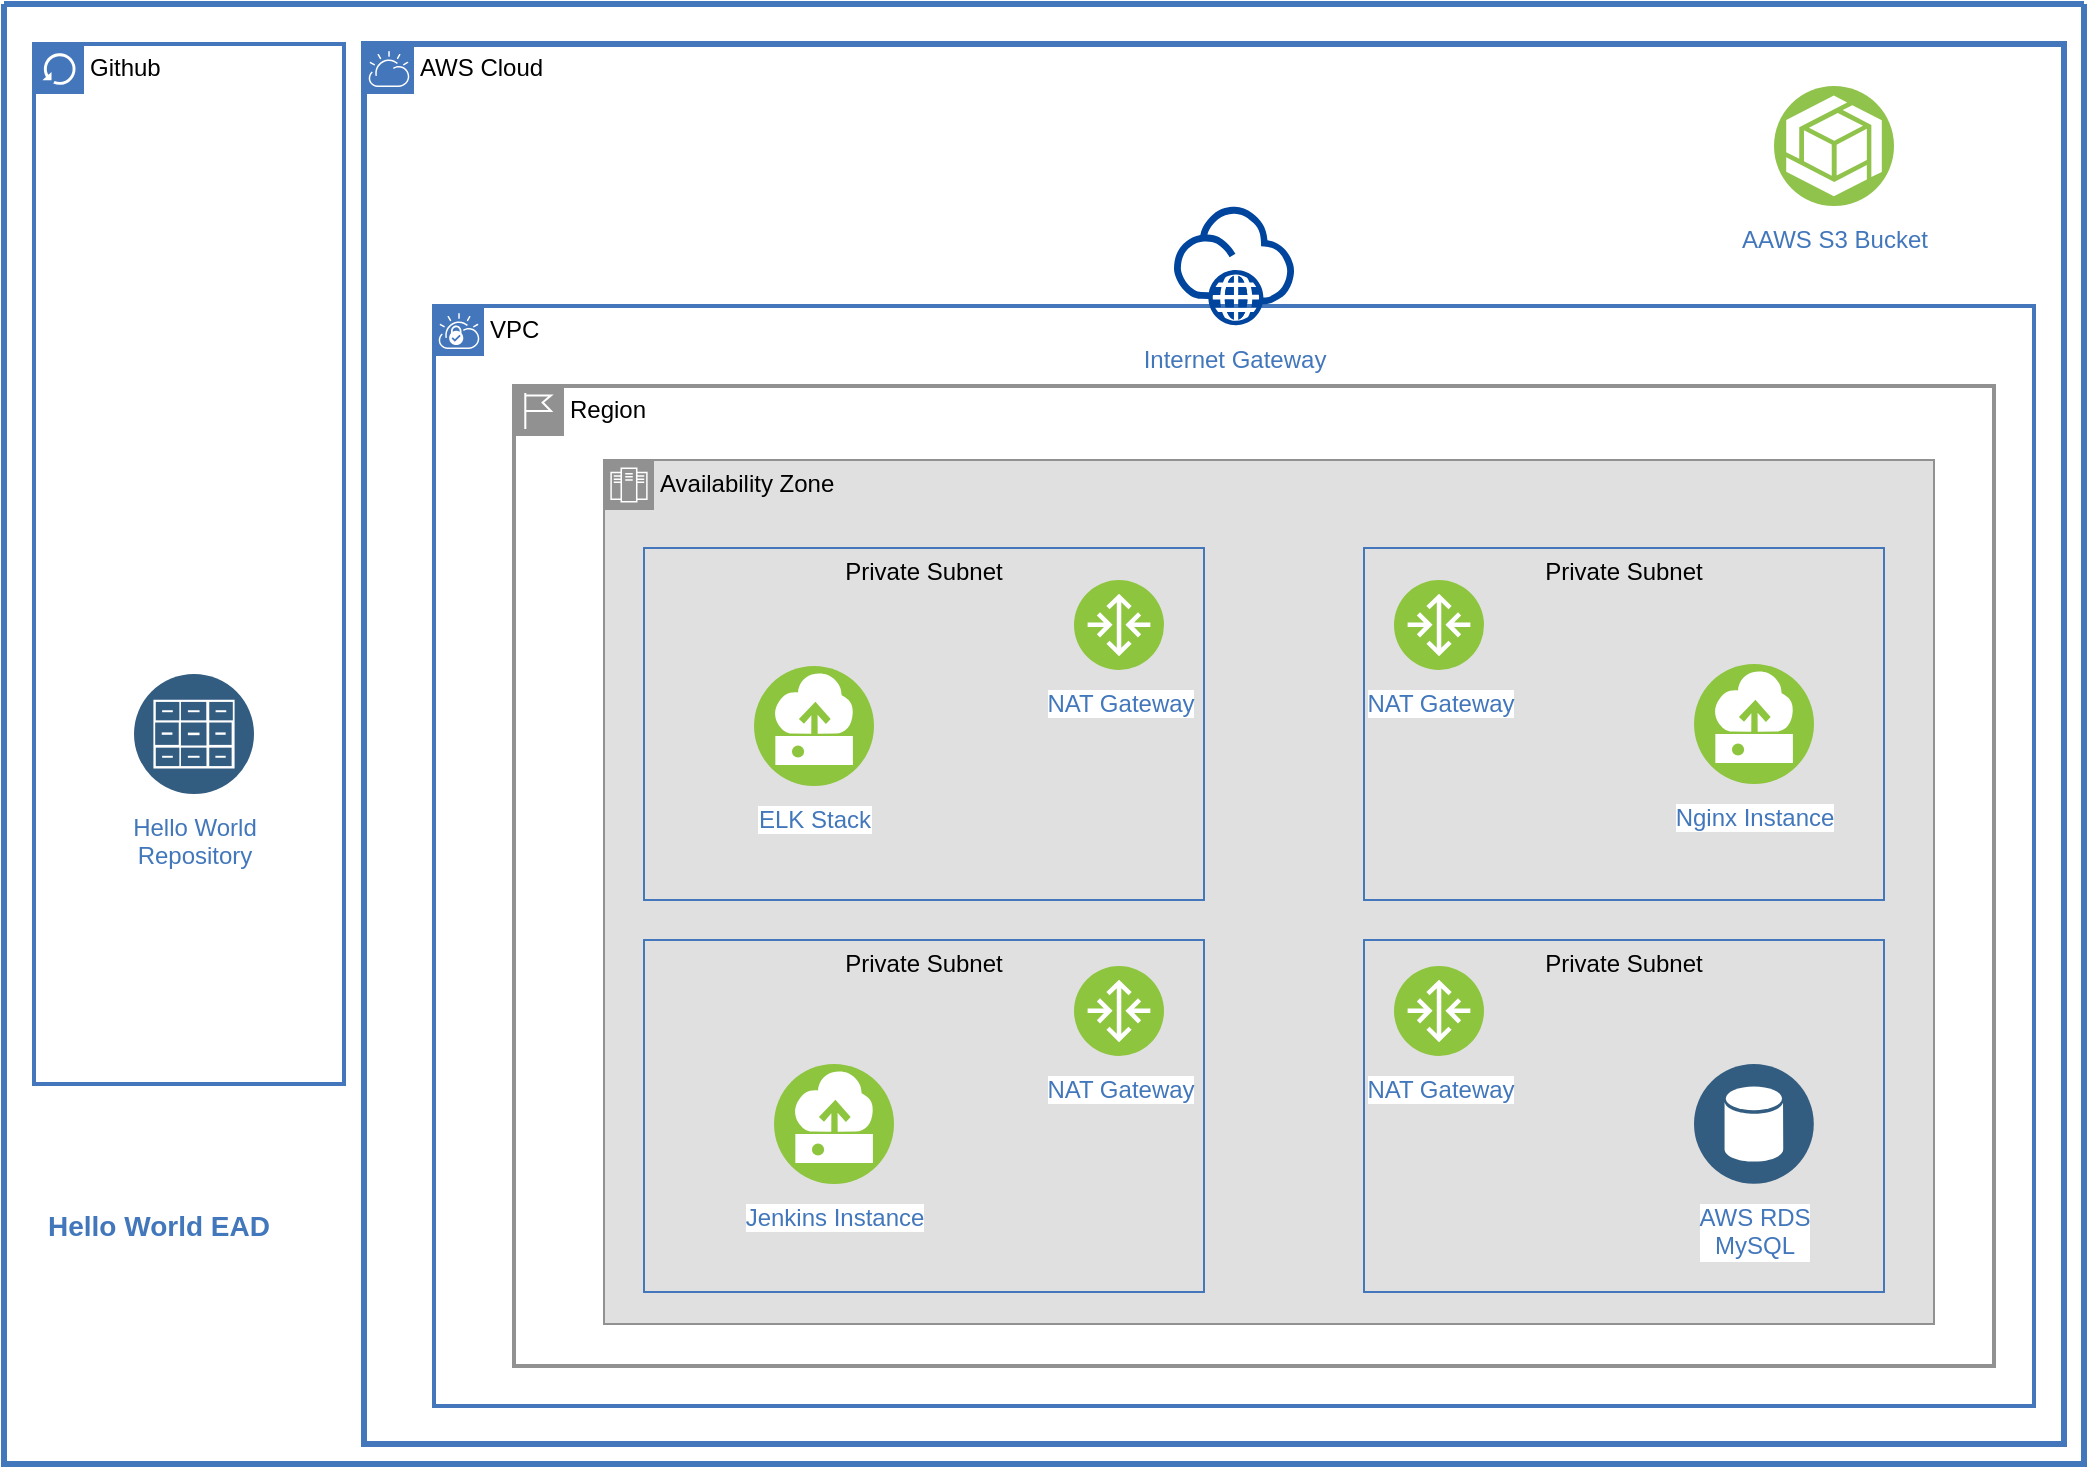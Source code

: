 <mxfile version="14.2.7" type="github">
  <diagram id="2f404044-711c-603c-8f00-f6bb4c023d3c" name="Page-1">
    <mxGraphModel dx="1374" dy="914" grid="1" gridSize="10" guides="1" tooltips="1" connect="1" arrows="1" fold="1" page="1" pageScale="1" pageWidth="1169" pageHeight="827" background="#ffffff" math="0" shadow="0">
      <root>
        <mxCell id="0" />
        <mxCell id="1" parent="0" />
        <mxCell id="21" value="" style="swimlane;shadow=0;strokeColor=#4277BB;fillColor=#ffffff;fontColor=none;align=right;startSize=0;collapsible=0;noLabel=1;strokeWidth=3;" parent="1" vertex="1">
          <mxGeometry x="65" y="49" width="1040" height="730" as="geometry" />
        </mxCell>
        <mxCell id="59" value="Hello World EAD" style="text;html=1;align=left;verticalAlign=middle;fontColor=#4277BB;shadow=0;dashed=0;strokeColor=none;fillColor=none;labelBackgroundColor=none;fontStyle=1;fontSize=14;spacingLeft=0;" parent="21" vertex="1">
          <mxGeometry x="20" y="601" width="150" height="20" as="geometry" />
        </mxCell>
        <mxCell id="rBLo1rTCJaQZ21ExzKJR-92" value="AWS Cloud" style="shape=mxgraph.ibm.box;prType=cloud;fontStyle=0;verticalAlign=top;align=left;spacingLeft=32;spacingTop=4;fillColor=none;rounded=0;whiteSpace=wrap;html=1;strokeColor=#4376BB;strokeWidth=3;dashed=0;container=1;spacing=-4;collapsible=0;expand=0;recursiveResize=0;" vertex="1" parent="21">
          <mxGeometry x="180" y="20" width="850" height="700" as="geometry" />
        </mxCell>
        <mxCell id="rBLo1rTCJaQZ21ExzKJR-93" value="VPC" style="shape=mxgraph.ibm.box;prType=vpc;fontStyle=0;verticalAlign=top;align=left;spacingLeft=32;spacingTop=4;fillColor=none;rounded=0;whiteSpace=wrap;html=1;strokeColor=#4376BB;strokeWidth=2;dashed=0;container=1;spacing=-4;collapsible=0;expand=0;recursiveResize=0;" vertex="1" parent="rBLo1rTCJaQZ21ExzKJR-92">
          <mxGeometry x="35" y="131" width="800" height="550" as="geometry" />
        </mxCell>
        <mxCell id="rBLo1rTCJaQZ21ExzKJR-94" value="Region" style="shape=mxgraph.ibm.box;prType=region;fontStyle=0;verticalAlign=top;align=left;spacingLeft=32;spacingTop=4;fillColor=none;rounded=0;whiteSpace=wrap;html=1;strokeColor=#919191;strokeWidth=2;dashed=0;container=1;spacing=-4;collapsible=0;expand=0;recursiveResize=0;" vertex="1" parent="rBLo1rTCJaQZ21ExzKJR-93">
          <mxGeometry x="40" y="40" width="740" height="490" as="geometry" />
        </mxCell>
        <mxCell id="rBLo1rTCJaQZ21ExzKJR-95" value="Availability Zone" style="shape=mxgraph.ibm.box;prType=zone;fontStyle=0;verticalAlign=top;align=left;spacingLeft=32;spacingTop=4;fillColor=#E0E0E0;rounded=0;whiteSpace=wrap;html=1;strokeColor=#919191;strokeWidth=1;dashed=0;container=1;spacing=-4;collapsible=0;expand=0;recursiveResize=0;" vertex="1" parent="rBLo1rTCJaQZ21ExzKJR-94">
          <mxGeometry x="45" y="37" width="665" height="432" as="geometry" />
        </mxCell>
        <mxCell id="rBLo1rTCJaQZ21ExzKJR-99" value="Private Subnet" style="fontStyle=0;verticalAlign=top;align=center;spacingTop=-2;fillColor=none;rounded=0;whiteSpace=wrap;html=1;strokeColor=#4376BB;strokeWidth=1;dashed=0;container=1;collapsible=0;expand=0;recursiveResize=0;" vertex="1" parent="rBLo1rTCJaQZ21ExzKJR-95">
          <mxGeometry x="20" y="44" width="280" height="176" as="geometry" />
        </mxCell>
        <mxCell id="rBLo1rTCJaQZ21ExzKJR-123" value="NAT Gateway" style="aspect=fixed;perimeter=ellipsePerimeter;html=1;align=center;shadow=0;dashed=0;fontColor=#4277BB;labelBackgroundColor=#ffffff;fontSize=12;spacingTop=3;image;image=img/lib/ibm/vpc/Router.svg;" vertex="1" parent="rBLo1rTCJaQZ21ExzKJR-99">
          <mxGeometry x="215" y="16" width="45" height="45" as="geometry" />
        </mxCell>
        <mxCell id="rBLo1rTCJaQZ21ExzKJR-127" value="ELK Stack" style="aspect=fixed;perimeter=ellipsePerimeter;html=1;align=center;shadow=0;dashed=0;fontColor=#4277BB;labelBackgroundColor=#ffffff;fontSize=12;spacingTop=3;image;image=img/lib/ibm/vpc/Instance.svg;" vertex="1" parent="rBLo1rTCJaQZ21ExzKJR-99">
          <mxGeometry x="55" y="59" width="60" height="60" as="geometry" />
        </mxCell>
        <mxCell id="rBLo1rTCJaQZ21ExzKJR-104" value="&lt;span&gt;Private Subnet&lt;/span&gt;" style="fontStyle=0;verticalAlign=top;align=center;spacingTop=-2;fillColor=none;rounded=0;whiteSpace=wrap;html=1;strokeColor=#4376BB;strokeWidth=1;dashed=0;container=1;collapsible=0;expand=0;recursiveResize=0;" vertex="1" parent="rBLo1rTCJaQZ21ExzKJR-95">
          <mxGeometry x="380" y="44" width="260" height="176" as="geometry" />
        </mxCell>
        <mxCell id="rBLo1rTCJaQZ21ExzKJR-124" value="NAT Gateway" style="aspect=fixed;perimeter=ellipsePerimeter;html=1;align=center;shadow=0;dashed=0;fontColor=#4277BB;labelBackgroundColor=#ffffff;fontSize=12;spacingTop=3;image;image=img/lib/ibm/vpc/Router.svg;" vertex="1" parent="rBLo1rTCJaQZ21ExzKJR-104">
          <mxGeometry x="15" y="16" width="45" height="45" as="geometry" />
        </mxCell>
        <mxCell id="rBLo1rTCJaQZ21ExzKJR-128" value="Nginx Instance" style="aspect=fixed;perimeter=ellipsePerimeter;html=1;align=center;shadow=0;dashed=0;fontColor=#4277BB;labelBackgroundColor=#ffffff;fontSize=12;spacingTop=3;image;image=img/lib/ibm/vpc/Instance.svg;" vertex="1" parent="rBLo1rTCJaQZ21ExzKJR-104">
          <mxGeometry x="165" y="58" width="60" height="60" as="geometry" />
        </mxCell>
        <mxCell id="rBLo1rTCJaQZ21ExzKJR-105" value="&lt;span&gt;Private Subnet&lt;/span&gt;" style="fontStyle=0;verticalAlign=top;align=center;spacingTop=-2;fillColor=none;rounded=0;whiteSpace=wrap;html=1;strokeColor=#4376BB;strokeWidth=1;dashed=0;container=1;collapsible=0;expand=0;recursiveResize=0;" vertex="1" parent="rBLo1rTCJaQZ21ExzKJR-95">
          <mxGeometry x="20" y="240" width="280" height="176" as="geometry" />
        </mxCell>
        <mxCell id="rBLo1rTCJaQZ21ExzKJR-125" value="NAT Gateway" style="aspect=fixed;perimeter=ellipsePerimeter;html=1;align=center;shadow=0;dashed=0;fontColor=#4277BB;labelBackgroundColor=#ffffff;fontSize=12;spacingTop=3;image;image=img/lib/ibm/vpc/Router.svg;" vertex="1" parent="rBLo1rTCJaQZ21ExzKJR-105">
          <mxGeometry x="215" y="13" width="45" height="45" as="geometry" />
        </mxCell>
        <mxCell id="rBLo1rTCJaQZ21ExzKJR-129" value="Jenkins Instance" style="aspect=fixed;perimeter=ellipsePerimeter;html=1;align=center;shadow=0;dashed=0;fontColor=#4277BB;labelBackgroundColor=#ffffff;fontSize=12;spacingTop=3;image;image=img/lib/ibm/vpc/Instance.svg;" vertex="1" parent="rBLo1rTCJaQZ21ExzKJR-105">
          <mxGeometry x="65" y="62" width="60" height="60" as="geometry" />
        </mxCell>
        <mxCell id="rBLo1rTCJaQZ21ExzKJR-117" value="&lt;span&gt;Private Subnet&lt;/span&gt;" style="fontStyle=0;verticalAlign=top;align=center;spacingTop=-2;fillColor=none;rounded=0;whiteSpace=wrap;html=1;strokeColor=#4376BB;strokeWidth=1;dashed=0;container=1;collapsible=0;expand=0;recursiveResize=0;" vertex="1" parent="rBLo1rTCJaQZ21ExzKJR-95">
          <mxGeometry x="380" y="240" width="260" height="176" as="geometry" />
        </mxCell>
        <mxCell id="rBLo1rTCJaQZ21ExzKJR-126" value="NAT Gateway" style="aspect=fixed;perimeter=ellipsePerimeter;html=1;align=center;shadow=0;dashed=0;fontColor=#4277BB;labelBackgroundColor=#ffffff;fontSize=12;spacingTop=3;image;image=img/lib/ibm/vpc/Router.svg;" vertex="1" parent="rBLo1rTCJaQZ21ExzKJR-117">
          <mxGeometry x="15" y="13" width="45" height="45" as="geometry" />
        </mxCell>
        <mxCell id="rBLo1rTCJaQZ21ExzKJR-131" value="AWS RDS&lt;br&gt;MySQL" style="aspect=fixed;perimeter=ellipsePerimeter;html=1;align=center;shadow=0;dashed=0;fontColor=#4277BB;labelBackgroundColor=#ffffff;fontSize=12;spacingTop=3;image;image=img/lib/ibm/data/data_services.svg;" vertex="1" parent="rBLo1rTCJaQZ21ExzKJR-117">
          <mxGeometry x="165" y="62" width="60" height="60" as="geometry" />
        </mxCell>
        <mxCell id="rBLo1rTCJaQZ21ExzKJR-119" value="Internet Gateway" style="aspect=fixed;perimeter=ellipsePerimeter;html=1;align=center;shadow=0;dashed=0;fontColor=#4277BB;labelBackgroundColor=#ffffff;fontSize=12;spacingTop=3;image;image=img/lib/ibm/vpc/Internet.svg;" vertex="1" parent="rBLo1rTCJaQZ21ExzKJR-92">
          <mxGeometry x="405" y="81" width="60" height="60" as="geometry" />
        </mxCell>
        <mxCell id="rBLo1rTCJaQZ21ExzKJR-120" value="AAWS S3 Bucket" style="aspect=fixed;perimeter=ellipsePerimeter;html=1;align=center;shadow=0;dashed=0;fontColor=#4277BB;labelBackgroundColor=#ffffff;fontSize=12;spacingTop=3;image;image=img/lib/ibm/vpc/ObjectStorage.svg;" vertex="1" parent="rBLo1rTCJaQZ21ExzKJR-92">
          <mxGeometry x="705" y="21" width="60" height="60" as="geometry" />
        </mxCell>
        <mxCell id="rBLo1rTCJaQZ21ExzKJR-118" value="Github" style="shape=mxgraph.ibm.box;prType=classic;fontStyle=0;verticalAlign=top;align=left;spacingLeft=32;spacingTop=4;fillColor=none;rounded=0;whiteSpace=wrap;html=1;strokeColor=#4376BB;strokeWidth=2;dashed=0;container=1;spacing=-4;collapsible=0;expand=0;recursiveResize=0;" vertex="1" parent="21">
          <mxGeometry x="15" y="20" width="155" height="520" as="geometry" />
        </mxCell>
        <mxCell id="rBLo1rTCJaQZ21ExzKJR-132" value="Hello World&lt;br&gt;Repository" style="aspect=fixed;perimeter=ellipsePerimeter;html=1;align=center;shadow=0;dashed=0;fontColor=#4277BB;labelBackgroundColor=#ffffff;fontSize=12;spacingTop=3;image;image=img/lib/ibm/data/file_repository.svg;" vertex="1" parent="rBLo1rTCJaQZ21ExzKJR-118">
          <mxGeometry x="50" y="315" width="60" height="60" as="geometry" />
        </mxCell>
      </root>
    </mxGraphModel>
  </diagram>
</mxfile>
